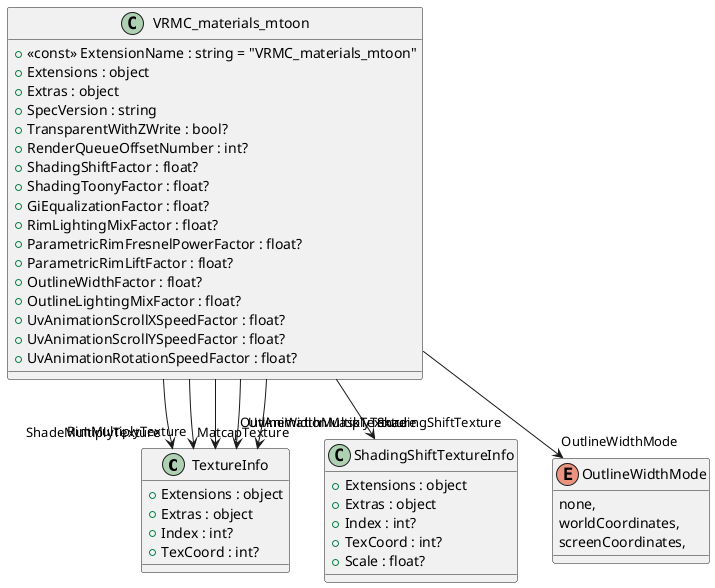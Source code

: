 @startuml
class TextureInfo {
    + Extensions : object
    + Extras : object
    + Index : int?
    + TexCoord : int?
}
class ShadingShiftTextureInfo {
    + Extensions : object
    + Extras : object
    + Index : int?
    + TexCoord : int?
    + Scale : float?
}
enum OutlineWidthMode {
    none,
    worldCoordinates,
    screenCoordinates,
}
class VRMC_materials_mtoon {
    + <<const>> ExtensionName : string = "VRMC_materials_mtoon"
    + Extensions : object
    + Extras : object
    + SpecVersion : string
    + TransparentWithZWrite : bool?
    + RenderQueueOffsetNumber : int?
    + ShadingShiftFactor : float?
    + ShadingToonyFactor : float?
    + GiEqualizationFactor : float?
    + RimLightingMixFactor : float?
    + ParametricRimFresnelPowerFactor : float?
    + ParametricRimLiftFactor : float?
    + OutlineWidthFactor : float?
    + OutlineLightingMixFactor : float?
    + UvAnimationScrollXSpeedFactor : float?
    + UvAnimationScrollYSpeedFactor : float?
    + UvAnimationRotationSpeedFactor : float?
}
VRMC_materials_mtoon --> "ShadeMultiplyTexture" TextureInfo
VRMC_materials_mtoon --> "ShadingShiftTexture" ShadingShiftTextureInfo
VRMC_materials_mtoon --> "MatcapTexture" TextureInfo
VRMC_materials_mtoon --> "RimMultiplyTexture" TextureInfo
VRMC_materials_mtoon --> "OutlineWidthMode" OutlineWidthMode
VRMC_materials_mtoon --> "OutlineWidthMultiplyTexture" TextureInfo
VRMC_materials_mtoon --> "UvAnimationMaskTexture" TextureInfo
@enduml
